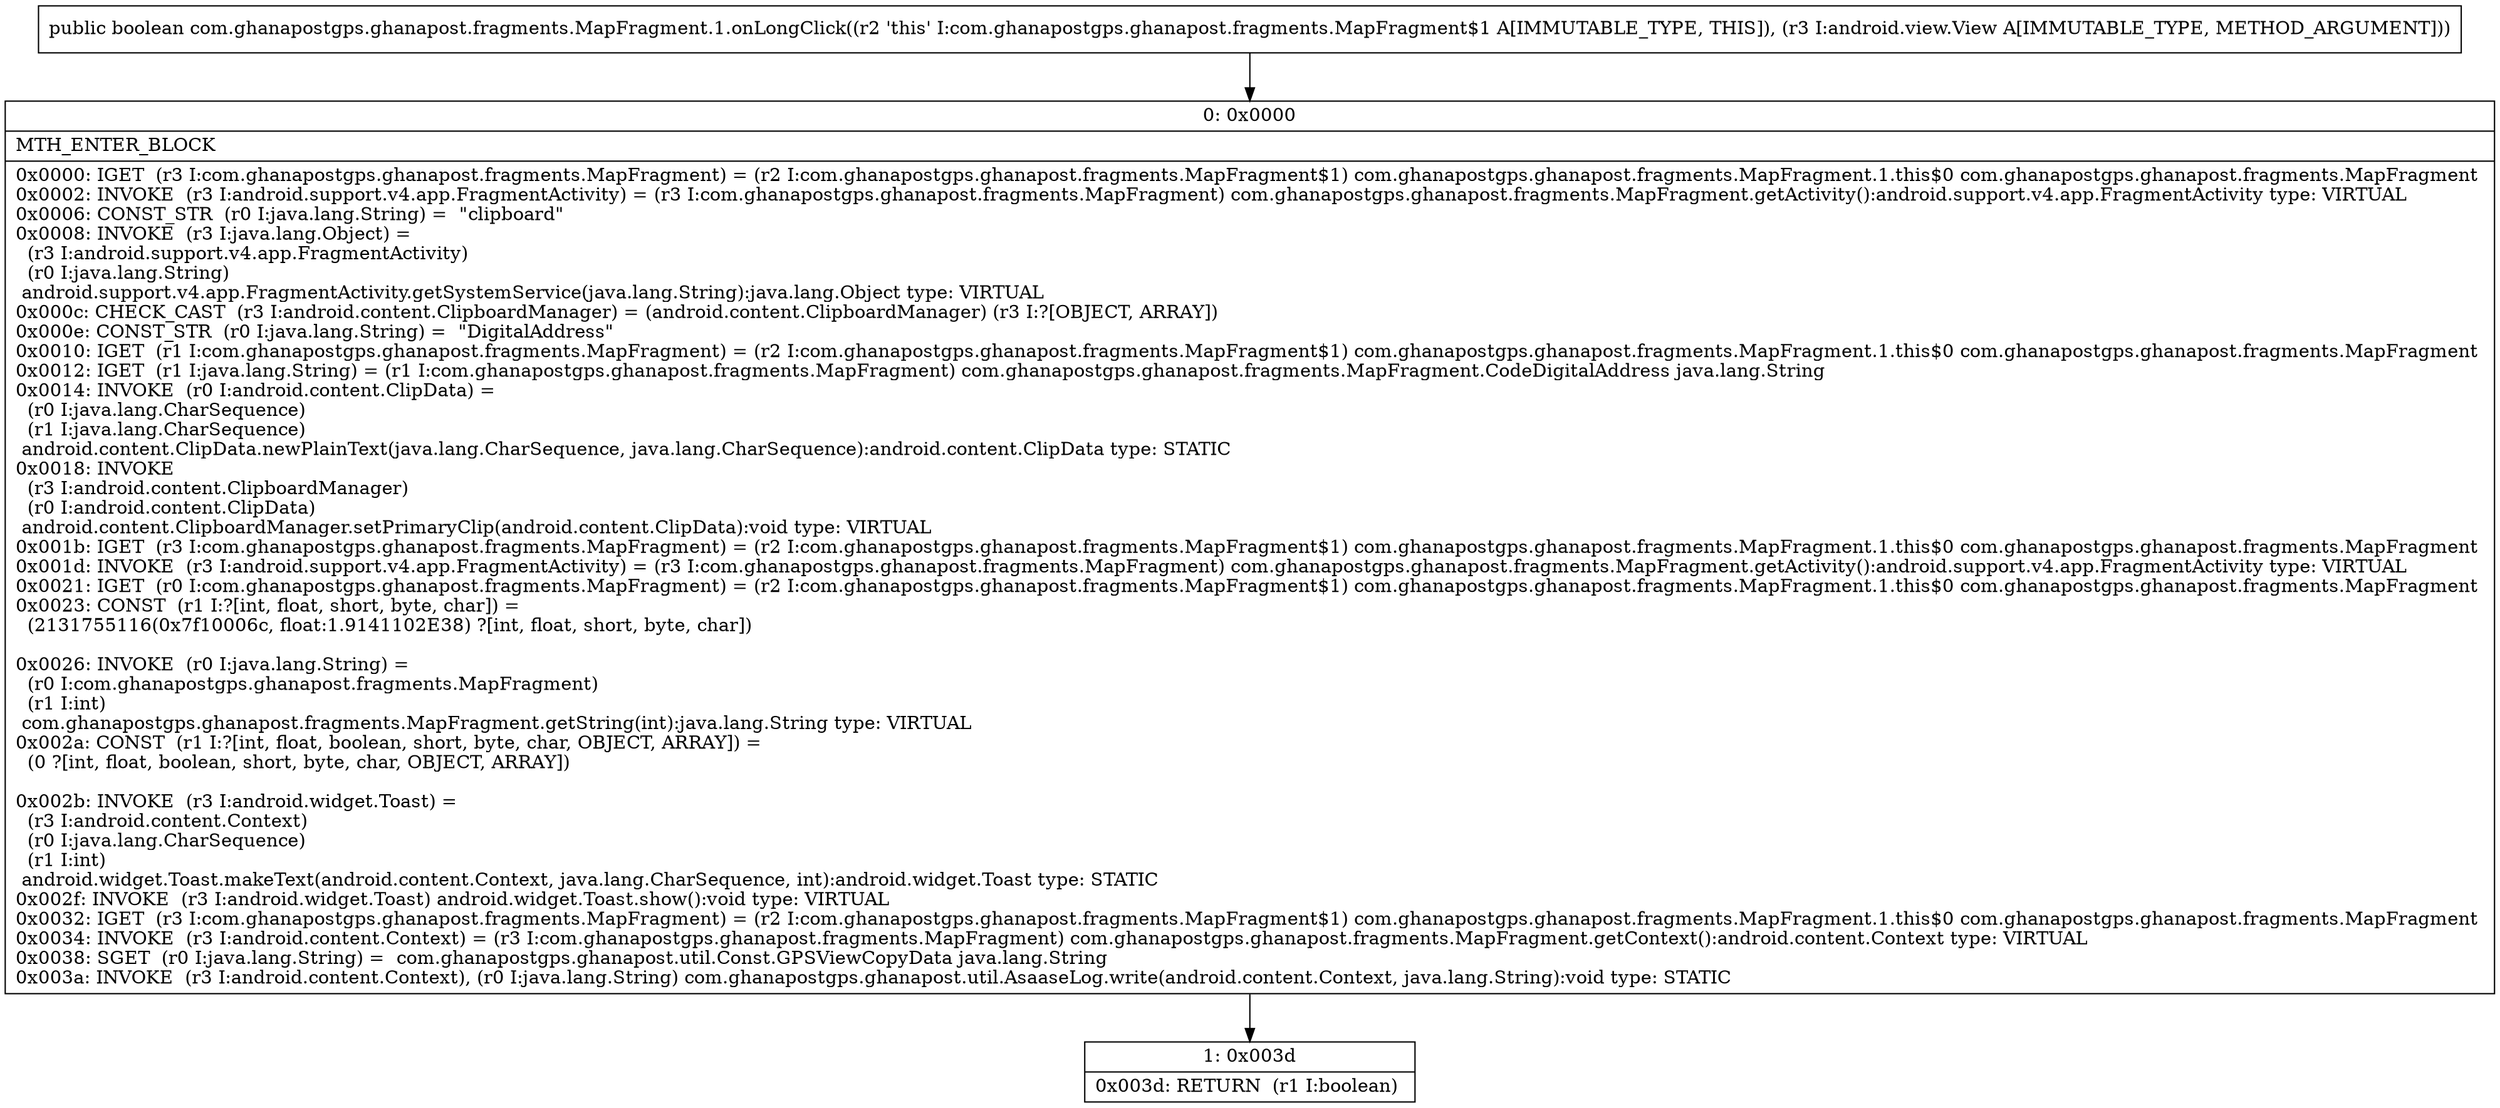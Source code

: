 digraph "CFG forcom.ghanapostgps.ghanapost.fragments.MapFragment.1.onLongClick(Landroid\/view\/View;)Z" {
Node_0 [shape=record,label="{0\:\ 0x0000|MTH_ENTER_BLOCK\l|0x0000: IGET  (r3 I:com.ghanapostgps.ghanapost.fragments.MapFragment) = (r2 I:com.ghanapostgps.ghanapost.fragments.MapFragment$1) com.ghanapostgps.ghanapost.fragments.MapFragment.1.this$0 com.ghanapostgps.ghanapost.fragments.MapFragment \l0x0002: INVOKE  (r3 I:android.support.v4.app.FragmentActivity) = (r3 I:com.ghanapostgps.ghanapost.fragments.MapFragment) com.ghanapostgps.ghanapost.fragments.MapFragment.getActivity():android.support.v4.app.FragmentActivity type: VIRTUAL \l0x0006: CONST_STR  (r0 I:java.lang.String) =  \"clipboard\" \l0x0008: INVOKE  (r3 I:java.lang.Object) = \l  (r3 I:android.support.v4.app.FragmentActivity)\l  (r0 I:java.lang.String)\l android.support.v4.app.FragmentActivity.getSystemService(java.lang.String):java.lang.Object type: VIRTUAL \l0x000c: CHECK_CAST  (r3 I:android.content.ClipboardManager) = (android.content.ClipboardManager) (r3 I:?[OBJECT, ARRAY]) \l0x000e: CONST_STR  (r0 I:java.lang.String) =  \"DigitalAddress\" \l0x0010: IGET  (r1 I:com.ghanapostgps.ghanapost.fragments.MapFragment) = (r2 I:com.ghanapostgps.ghanapost.fragments.MapFragment$1) com.ghanapostgps.ghanapost.fragments.MapFragment.1.this$0 com.ghanapostgps.ghanapost.fragments.MapFragment \l0x0012: IGET  (r1 I:java.lang.String) = (r1 I:com.ghanapostgps.ghanapost.fragments.MapFragment) com.ghanapostgps.ghanapost.fragments.MapFragment.CodeDigitalAddress java.lang.String \l0x0014: INVOKE  (r0 I:android.content.ClipData) = \l  (r0 I:java.lang.CharSequence)\l  (r1 I:java.lang.CharSequence)\l android.content.ClipData.newPlainText(java.lang.CharSequence, java.lang.CharSequence):android.content.ClipData type: STATIC \l0x0018: INVOKE  \l  (r3 I:android.content.ClipboardManager)\l  (r0 I:android.content.ClipData)\l android.content.ClipboardManager.setPrimaryClip(android.content.ClipData):void type: VIRTUAL \l0x001b: IGET  (r3 I:com.ghanapostgps.ghanapost.fragments.MapFragment) = (r2 I:com.ghanapostgps.ghanapost.fragments.MapFragment$1) com.ghanapostgps.ghanapost.fragments.MapFragment.1.this$0 com.ghanapostgps.ghanapost.fragments.MapFragment \l0x001d: INVOKE  (r3 I:android.support.v4.app.FragmentActivity) = (r3 I:com.ghanapostgps.ghanapost.fragments.MapFragment) com.ghanapostgps.ghanapost.fragments.MapFragment.getActivity():android.support.v4.app.FragmentActivity type: VIRTUAL \l0x0021: IGET  (r0 I:com.ghanapostgps.ghanapost.fragments.MapFragment) = (r2 I:com.ghanapostgps.ghanapost.fragments.MapFragment$1) com.ghanapostgps.ghanapost.fragments.MapFragment.1.this$0 com.ghanapostgps.ghanapost.fragments.MapFragment \l0x0023: CONST  (r1 I:?[int, float, short, byte, char]) = \l  (2131755116(0x7f10006c, float:1.9141102E38) ?[int, float, short, byte, char])\l \l0x0026: INVOKE  (r0 I:java.lang.String) = \l  (r0 I:com.ghanapostgps.ghanapost.fragments.MapFragment)\l  (r1 I:int)\l com.ghanapostgps.ghanapost.fragments.MapFragment.getString(int):java.lang.String type: VIRTUAL \l0x002a: CONST  (r1 I:?[int, float, boolean, short, byte, char, OBJECT, ARRAY]) = \l  (0 ?[int, float, boolean, short, byte, char, OBJECT, ARRAY])\l \l0x002b: INVOKE  (r3 I:android.widget.Toast) = \l  (r3 I:android.content.Context)\l  (r0 I:java.lang.CharSequence)\l  (r1 I:int)\l android.widget.Toast.makeText(android.content.Context, java.lang.CharSequence, int):android.widget.Toast type: STATIC \l0x002f: INVOKE  (r3 I:android.widget.Toast) android.widget.Toast.show():void type: VIRTUAL \l0x0032: IGET  (r3 I:com.ghanapostgps.ghanapost.fragments.MapFragment) = (r2 I:com.ghanapostgps.ghanapost.fragments.MapFragment$1) com.ghanapostgps.ghanapost.fragments.MapFragment.1.this$0 com.ghanapostgps.ghanapost.fragments.MapFragment \l0x0034: INVOKE  (r3 I:android.content.Context) = (r3 I:com.ghanapostgps.ghanapost.fragments.MapFragment) com.ghanapostgps.ghanapost.fragments.MapFragment.getContext():android.content.Context type: VIRTUAL \l0x0038: SGET  (r0 I:java.lang.String) =  com.ghanapostgps.ghanapost.util.Const.GPSViewCopyData java.lang.String \l0x003a: INVOKE  (r3 I:android.content.Context), (r0 I:java.lang.String) com.ghanapostgps.ghanapost.util.AsaaseLog.write(android.content.Context, java.lang.String):void type: STATIC \l}"];
Node_1 [shape=record,label="{1\:\ 0x003d|0x003d: RETURN  (r1 I:boolean) \l}"];
MethodNode[shape=record,label="{public boolean com.ghanapostgps.ghanapost.fragments.MapFragment.1.onLongClick((r2 'this' I:com.ghanapostgps.ghanapost.fragments.MapFragment$1 A[IMMUTABLE_TYPE, THIS]), (r3 I:android.view.View A[IMMUTABLE_TYPE, METHOD_ARGUMENT])) }"];
MethodNode -> Node_0;
Node_0 -> Node_1;
}

